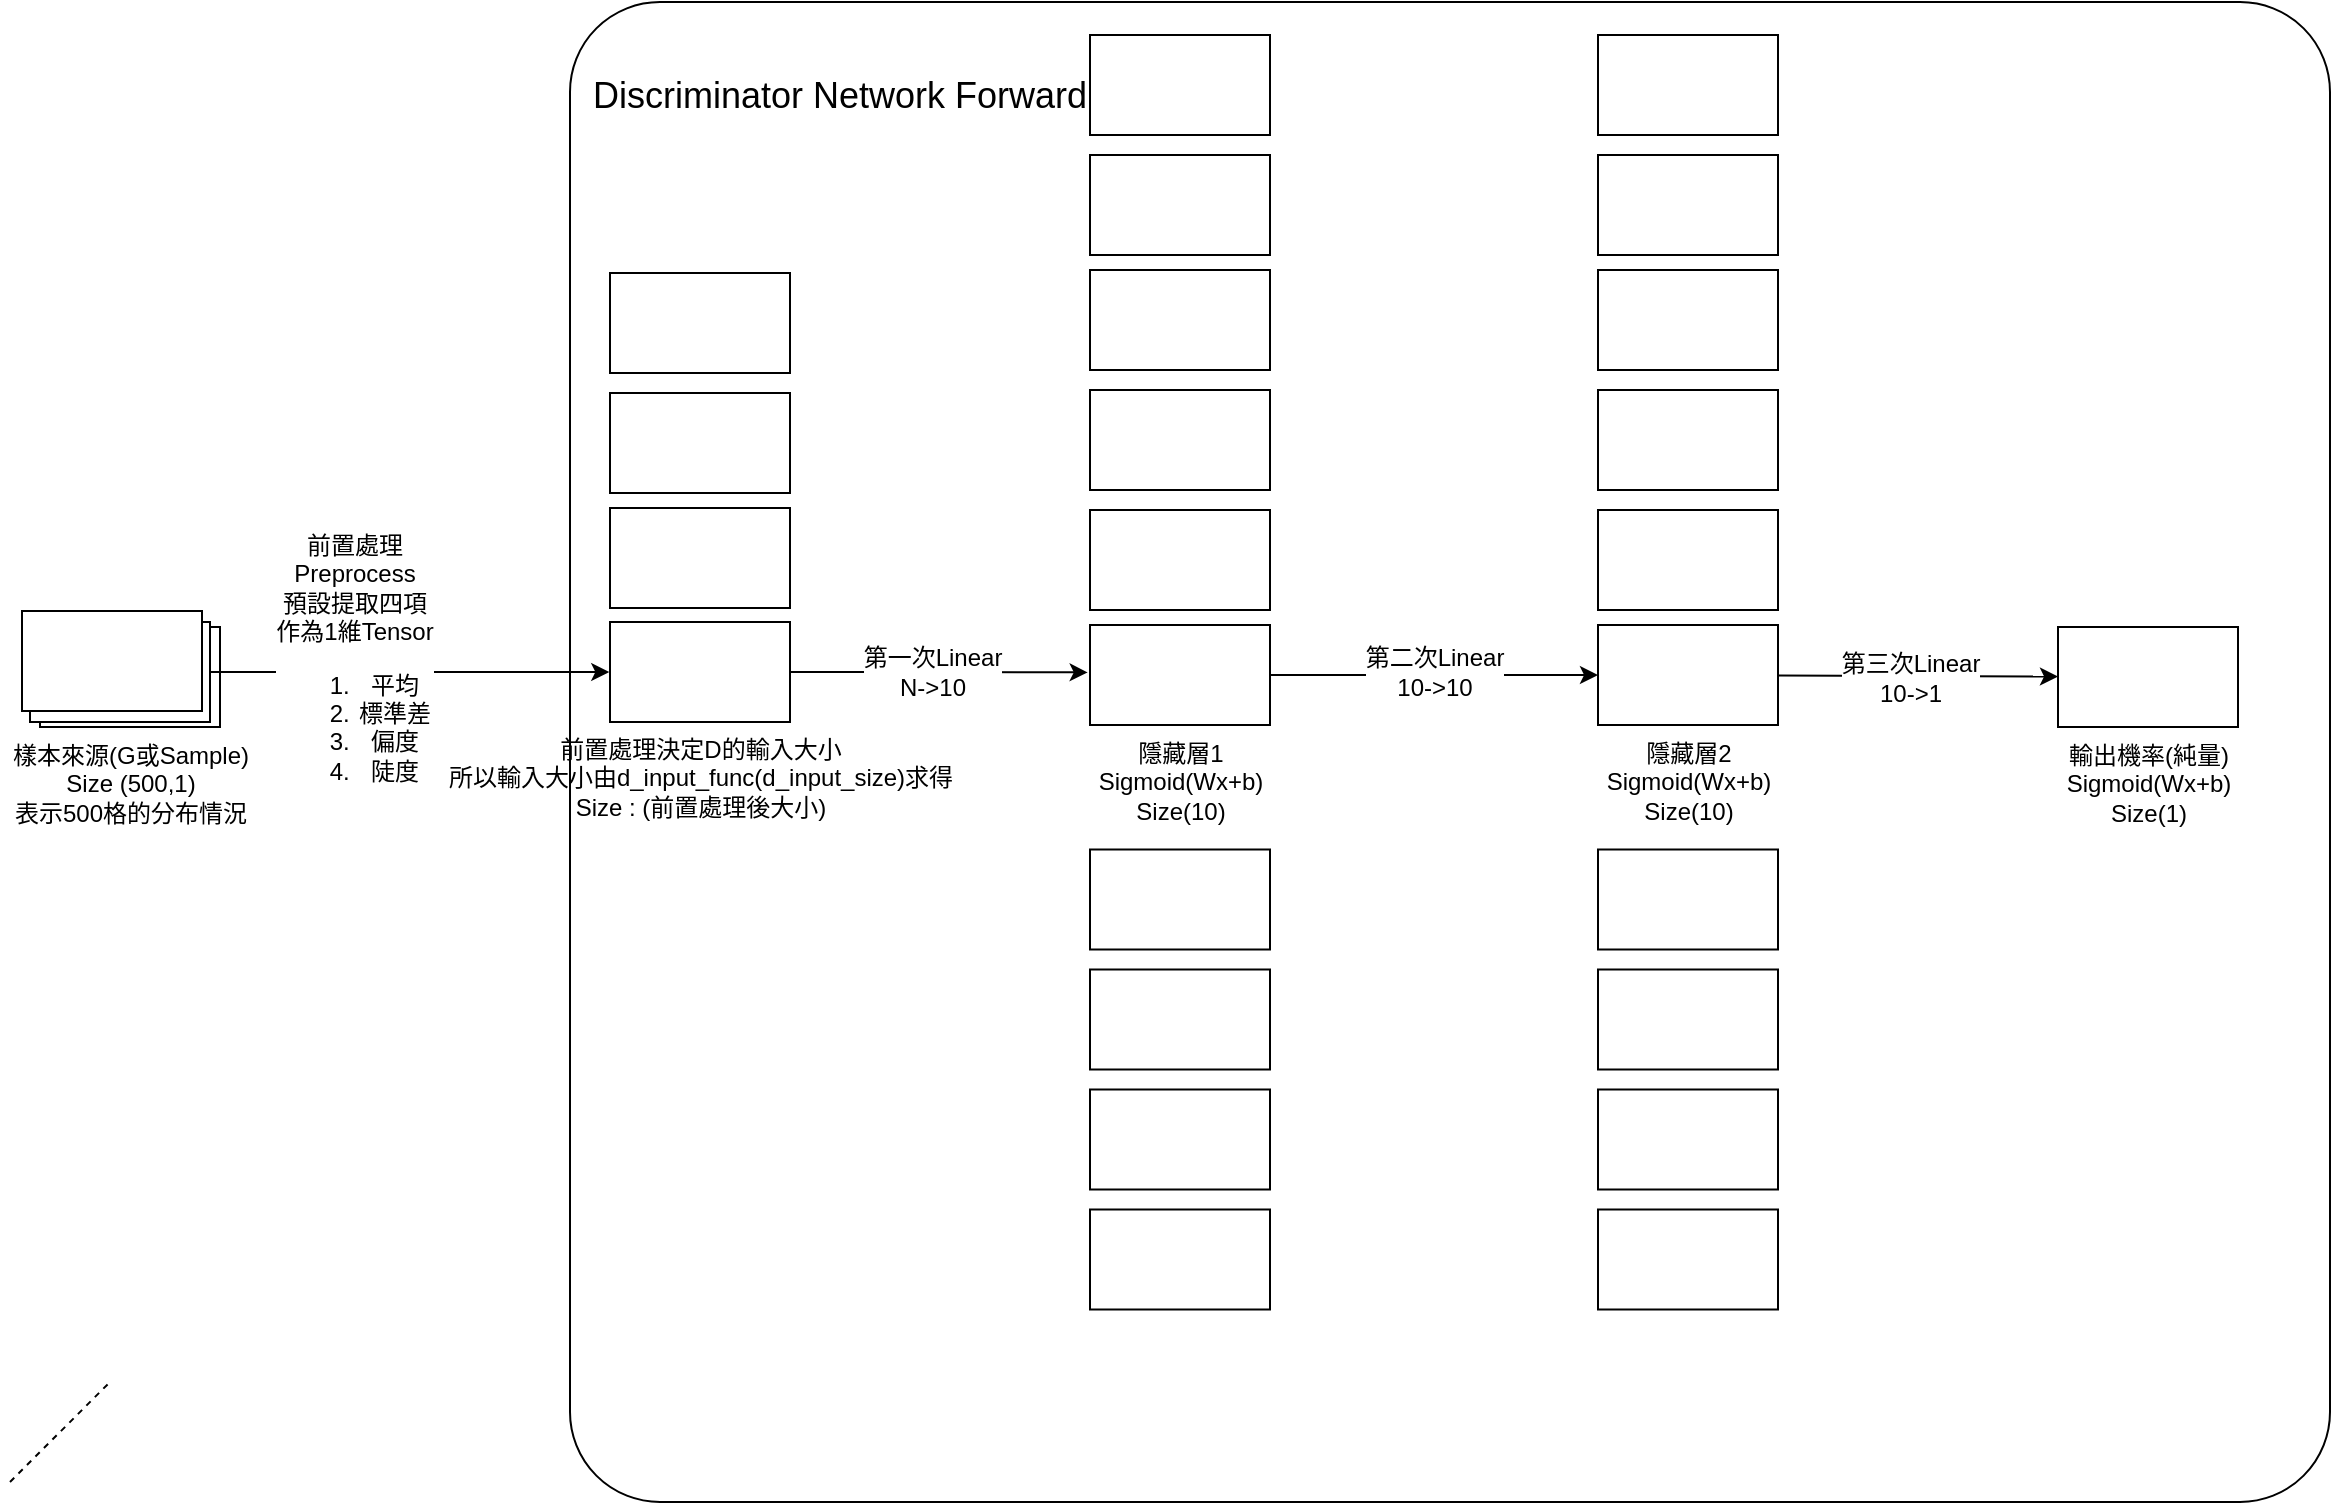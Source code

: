 <mxfile version="10.5.7" type="device"><diagram id="AyHLw-wkUt4Cw2ix4tzo" name="第1頁"><mxGraphModel dx="996" dy="595" grid="1" gridSize="10" guides="1" tooltips="1" connect="1" arrows="1" fold="1" page="1" pageScale="1" pageWidth="827" pageHeight="1169" math="0" shadow="0"><root><mxCell id="0"/><mxCell id="1" parent="0"/><mxCell id="OLdCIbLutJof03nsLAHE-3" value="" style="rounded=1;whiteSpace=wrap;html=1;arcSize=6;" parent="1" vertex="1"><mxGeometry x="350" y="10" width="880" height="750" as="geometry"/></mxCell><mxCell id="RT3tJE9g-dbqu46X9-7l-18" value="" style="group" parent="1" vertex="1" connectable="0"><mxGeometry x="65" y="195" width="120" height="80" as="geometry"/></mxCell><mxCell id="RT3tJE9g-dbqu46X9-7l-50" value="樣本來源(G或Sample)&lt;br&gt;Size (500,1)&lt;br&gt;表示500格的分布情況&lt;br&gt;" style="verticalLabelPosition=bottom;verticalAlign=top;html=1;shape=mxgraph.basic.rect;fillColor=#ffffff;fillColor2=none;strokeColor=#000000;strokeWidth=1;size=20;indent=5;" parent="1" vertex="1"><mxGeometry x="85" y="322.5" width="90" height="50" as="geometry"/></mxCell><mxCell id="RT3tJE9g-dbqu46X9-7l-91" style="edgeStyle=orthogonalEdgeStyle;rounded=0;orthogonalLoop=1;jettySize=auto;html=1;entryX=-0.013;entryY=0.474;entryDx=0;entryDy=0;entryPerimeter=0;" parent="1" source="RT3tJE9g-dbqu46X9-7l-62" target="RT3tJE9g-dbqu46X9-7l-70" edge="1"><mxGeometry relative="1" as="geometry"/></mxCell><mxCell id="OLdCIbLutJof03nsLAHE-4" value="第一次Linear&lt;br&gt;N-&amp;gt;10&lt;br&gt;" style="text;html=1;resizable=0;points=[];align=center;verticalAlign=middle;labelBackgroundColor=#ffffff;" parent="RT3tJE9g-dbqu46X9-7l-91" vertex="1" connectable="0"><mxGeometry x="-0.203" y="1" relative="1" as="geometry"><mxPoint x="11" y="0.5" as="offset"/></mxGeometry></mxCell><mxCell id="RT3tJE9g-dbqu46X9-7l-62" value="前置處理決定D的輸入大小&lt;br&gt;所以輸入大小由d_input_func(d_input_size)求得&lt;br&gt;Size : (前置處理後大小)" style="verticalLabelPosition=bottom;verticalAlign=top;html=1;shape=mxgraph.basic.rect;fillColor=#ffffff;fillColor2=none;strokeColor=#000000;strokeWidth=1;size=20;indent=5;" parent="1" vertex="1"><mxGeometry x="370" y="320" width="90" height="50" as="geometry"/></mxCell><mxCell id="RT3tJE9g-dbqu46X9-7l-65" value="" style="verticalLabelPosition=bottom;verticalAlign=top;html=1;shape=mxgraph.basic.rect;fillColor=#ffffff;fillColor2=none;strokeColor=#000000;strokeWidth=1;size=20;indent=5;" parent="1" vertex="1"><mxGeometry x="370" y="145.5" width="90" height="50" as="geometry"/></mxCell><mxCell id="RT3tJE9g-dbqu46X9-7l-66" value="" style="verticalLabelPosition=bottom;verticalAlign=top;html=1;shape=mxgraph.basic.rect;fillColor=#ffffff;fillColor2=none;strokeColor=#000000;strokeWidth=1;size=20;indent=5;" parent="1" vertex="1"><mxGeometry x="370" y="205.5" width="90" height="50" as="geometry"/></mxCell><mxCell id="RT3tJE9g-dbqu46X9-7l-67" value="" style="verticalLabelPosition=bottom;verticalAlign=top;html=1;shape=mxgraph.basic.rect;fillColor=#ffffff;fillColor2=none;strokeColor=#000000;strokeWidth=1;size=20;indent=5;" parent="1" vertex="1"><mxGeometry x="370" y="263" width="90" height="50" as="geometry"/></mxCell><mxCell id="RT3tJE9g-dbqu46X9-7l-68" value="" style="verticalLabelPosition=bottom;verticalAlign=top;html=1;shape=mxgraph.basic.rect;fillColor=#ffffff;fillColor2=none;strokeColor=#000000;strokeWidth=1;size=20;indent=5;" parent="1" vertex="1"><mxGeometry x="610" y="204" width="90" height="50" as="geometry"/></mxCell><mxCell id="RT3tJE9g-dbqu46X9-7l-69" value="" style="verticalLabelPosition=bottom;verticalAlign=top;html=1;shape=mxgraph.basic.rect;fillColor=#ffffff;fillColor2=none;strokeColor=#000000;strokeWidth=1;size=20;indent=5;" parent="1" vertex="1"><mxGeometry x="610" y="264" width="90" height="50" as="geometry"/></mxCell><mxCell id="RT3tJE9g-dbqu46X9-7l-92" style="edgeStyle=orthogonalEdgeStyle;rounded=0;orthogonalLoop=1;jettySize=auto;html=1;" parent="1" source="RT3tJE9g-dbqu46X9-7l-70" target="RT3tJE9g-dbqu46X9-7l-82" edge="1"><mxGeometry relative="1" as="geometry"/></mxCell><mxCell id="OLdCIbLutJof03nsLAHE-5" value="第二次Linear&lt;br&gt;10-&amp;gt;10&lt;br&gt;" style="text;html=1;resizable=0;points=[];align=center;verticalAlign=middle;labelBackgroundColor=#ffffff;" parent="RT3tJE9g-dbqu46X9-7l-92" vertex="1" connectable="0"><mxGeometry x="-0.317" y="1" relative="1" as="geometry"><mxPoint x="26" y="-0.5" as="offset"/></mxGeometry></mxCell><mxCell id="RT3tJE9g-dbqu46X9-7l-70" value="隱藏層1&lt;br&gt;Sigmoid(Wx+b)&lt;br&gt;Size(10)&lt;br&gt;" style="verticalLabelPosition=bottom;verticalAlign=top;html=1;shape=mxgraph.basic.rect;fillColor=#ffffff;fillColor2=none;strokeColor=#000000;strokeWidth=1;size=20;indent=5;" parent="1" vertex="1"><mxGeometry x="610" y="321.5" width="90" height="50" as="geometry"/></mxCell><mxCell id="RT3tJE9g-dbqu46X9-7l-71" value="" style="verticalLabelPosition=bottom;verticalAlign=top;html=1;shape=mxgraph.basic.rect;fillColor=#ffffff;fillColor2=none;strokeColor=#000000;strokeWidth=1;size=20;indent=5;" parent="1" vertex="1"><mxGeometry x="610" y="26.5" width="90" height="50" as="geometry"/></mxCell><mxCell id="RT3tJE9g-dbqu46X9-7l-72" value="" style="verticalLabelPosition=bottom;verticalAlign=top;html=1;shape=mxgraph.basic.rect;fillColor=#ffffff;fillColor2=none;strokeColor=#000000;strokeWidth=1;size=20;indent=5;" parent="1" vertex="1"><mxGeometry x="610" y="86.5" width="90" height="50" as="geometry"/></mxCell><mxCell id="RT3tJE9g-dbqu46X9-7l-73" value="" style="verticalLabelPosition=bottom;verticalAlign=top;html=1;shape=mxgraph.basic.rect;fillColor=#ffffff;fillColor2=none;strokeColor=#000000;strokeWidth=1;size=20;indent=5;" parent="1" vertex="1"><mxGeometry x="610" y="144" width="90" height="50" as="geometry"/></mxCell><mxCell id="RT3tJE9g-dbqu46X9-7l-74" value="" style="verticalLabelPosition=bottom;verticalAlign=top;html=1;shape=mxgraph.basic.rect;fillColor=#ffffff;fillColor2=none;strokeColor=#000000;strokeWidth=1;size=20;indent=5;" parent="1" vertex="1"><mxGeometry x="610" y="433.8" width="90" height="50" as="geometry"/></mxCell><mxCell id="RT3tJE9g-dbqu46X9-7l-75" value="" style="verticalLabelPosition=bottom;verticalAlign=top;html=1;shape=mxgraph.basic.rect;fillColor=#ffffff;fillColor2=none;strokeColor=#000000;strokeWidth=1;size=20;indent=5;" parent="1" vertex="1"><mxGeometry x="610" y="493.8" width="90" height="50" as="geometry"/></mxCell><mxCell id="RT3tJE9g-dbqu46X9-7l-76" value="" style="verticalLabelPosition=bottom;verticalAlign=top;html=1;shape=mxgraph.basic.rect;fillColor=#ffffff;fillColor2=none;strokeColor=#000000;strokeWidth=1;size=20;indent=5;" parent="1" vertex="1"><mxGeometry x="610" y="553.8" width="90" height="50" as="geometry"/></mxCell><mxCell id="RT3tJE9g-dbqu46X9-7l-77" value="" style="verticalLabelPosition=bottom;verticalAlign=top;html=1;shape=mxgraph.basic.rect;fillColor=#ffffff;fillColor2=none;strokeColor=#000000;strokeWidth=1;size=20;indent=5;" parent="1" vertex="1"><mxGeometry x="610" y="613.8" width="90" height="50" as="geometry"/></mxCell><mxCell id="RT3tJE9g-dbqu46X9-7l-80" value="" style="verticalLabelPosition=bottom;verticalAlign=top;html=1;shape=mxgraph.basic.rect;fillColor=#ffffff;fillColor2=none;strokeColor=#000000;strokeWidth=1;size=20;indent=5;" parent="1" vertex="1"><mxGeometry x="864" y="204" width="90" height="50" as="geometry"/></mxCell><mxCell id="RT3tJE9g-dbqu46X9-7l-81" value="" style="verticalLabelPosition=bottom;verticalAlign=top;html=1;shape=mxgraph.basic.rect;fillColor=#ffffff;fillColor2=none;strokeColor=#000000;strokeWidth=1;size=20;indent=5;" parent="1" vertex="1"><mxGeometry x="864" y="264" width="90" height="50" as="geometry"/></mxCell><mxCell id="RT3tJE9g-dbqu46X9-7l-108" style="rounded=0;orthogonalLoop=1;jettySize=auto;html=1;" parent="1" source="RT3tJE9g-dbqu46X9-7l-82" target="RT3tJE9g-dbqu46X9-7l-94" edge="1"><mxGeometry relative="1" as="geometry"/></mxCell><mxCell id="OLdCIbLutJof03nsLAHE-6" value="第三次Linear&lt;br&gt;10-&amp;gt;1&lt;br&gt;" style="text;html=1;resizable=0;points=[];align=center;verticalAlign=middle;labelBackgroundColor=#ffffff;" parent="RT3tJE9g-dbqu46X9-7l-108" vertex="1" connectable="0"><mxGeometry x="-0.324" y="-2" relative="1" as="geometry"><mxPoint x="18.5" y="-1.5" as="offset"/></mxGeometry></mxCell><mxCell id="RT3tJE9g-dbqu46X9-7l-82" value="隱藏層2&lt;br&gt;Sigmoid(Wx+b)&lt;br&gt;Size(10)&lt;br&gt;" style="verticalLabelPosition=bottom;verticalAlign=top;html=1;shape=mxgraph.basic.rect;fillColor=#ffffff;fillColor2=none;strokeColor=#000000;strokeWidth=1;size=20;indent=5;" parent="1" vertex="1"><mxGeometry x="864" y="321.5" width="90" height="50" as="geometry"/></mxCell><mxCell id="RT3tJE9g-dbqu46X9-7l-83" value="" style="verticalLabelPosition=bottom;verticalAlign=top;html=1;shape=mxgraph.basic.rect;fillColor=#ffffff;fillColor2=none;strokeColor=#000000;strokeWidth=1;size=20;indent=5;" parent="1" vertex="1"><mxGeometry x="864" y="26.5" width="90" height="50" as="geometry"/></mxCell><mxCell id="RT3tJE9g-dbqu46X9-7l-84" value="" style="verticalLabelPosition=bottom;verticalAlign=top;html=1;shape=mxgraph.basic.rect;fillColor=#ffffff;fillColor2=none;strokeColor=#000000;strokeWidth=1;size=20;indent=5;" parent="1" vertex="1"><mxGeometry x="864" y="86.5" width="90" height="50" as="geometry"/></mxCell><mxCell id="RT3tJE9g-dbqu46X9-7l-85" value="" style="verticalLabelPosition=bottom;verticalAlign=top;html=1;shape=mxgraph.basic.rect;fillColor=#ffffff;fillColor2=none;strokeColor=#000000;strokeWidth=1;size=20;indent=5;" parent="1" vertex="1"><mxGeometry x="864" y="144" width="90" height="50" as="geometry"/></mxCell><mxCell id="RT3tJE9g-dbqu46X9-7l-86" value="" style="verticalLabelPosition=bottom;verticalAlign=top;html=1;shape=mxgraph.basic.rect;fillColor=#ffffff;fillColor2=none;strokeColor=#000000;strokeWidth=1;size=20;indent=5;" parent="1" vertex="1"><mxGeometry x="864" y="433.8" width="90" height="50" as="geometry"/></mxCell><mxCell id="RT3tJE9g-dbqu46X9-7l-87" value="" style="verticalLabelPosition=bottom;verticalAlign=top;html=1;shape=mxgraph.basic.rect;fillColor=#ffffff;fillColor2=none;strokeColor=#000000;strokeWidth=1;size=20;indent=5;" parent="1" vertex="1"><mxGeometry x="864" y="493.8" width="90" height="50" as="geometry"/></mxCell><mxCell id="RT3tJE9g-dbqu46X9-7l-88" value="" style="verticalLabelPosition=bottom;verticalAlign=top;html=1;shape=mxgraph.basic.rect;fillColor=#ffffff;fillColor2=none;strokeColor=#000000;strokeWidth=1;size=20;indent=5;" parent="1" vertex="1"><mxGeometry x="864" y="553.8" width="90" height="50" as="geometry"/></mxCell><mxCell id="RT3tJE9g-dbqu46X9-7l-89" value="" style="verticalLabelPosition=bottom;verticalAlign=top;html=1;shape=mxgraph.basic.rect;fillColor=#ffffff;fillColor2=none;strokeColor=#000000;strokeWidth=1;size=20;indent=5;" parent="1" vertex="1"><mxGeometry x="864" y="613.8" width="90" height="50" as="geometry"/></mxCell><mxCell id="RT3tJE9g-dbqu46X9-7l-94" value="輸出機率(純量)&lt;br&gt;Sigmoid(Wx+b)&lt;br&gt;Size(1)&lt;br&gt;" style="verticalLabelPosition=bottom;verticalAlign=top;html=1;shape=mxgraph.basic.rect;fillColor=#ffffff;fillColor2=none;strokeColor=#000000;strokeWidth=1;size=20;indent=5;" parent="1" vertex="1"><mxGeometry x="1094" y="322.5" width="90" height="50" as="geometry"/></mxCell><mxCell id="RT3tJE9g-dbqu46X9-7l-103" style="edgeStyle=orthogonalEdgeStyle;rounded=0;orthogonalLoop=1;jettySize=auto;html=1;entryX=-0.004;entryY=0.5;entryDx=0;entryDy=0;entryPerimeter=0;" parent="1" source="RT3tJE9g-dbqu46X9-7l-99" target="RT3tJE9g-dbqu46X9-7l-62" edge="1"><mxGeometry relative="1" as="geometry"/></mxCell><mxCell id="RT3tJE9g-dbqu46X9-7l-105" value="&lt;span&gt;前置處理&lt;/span&gt;&lt;br&gt;&lt;span&gt;Preprocess&lt;/span&gt;&lt;br&gt;&lt;span&gt;預設提取四項&lt;/span&gt;&lt;br&gt;&lt;span&gt;作為1維Tensor&lt;/span&gt;&lt;br&gt;&lt;ol&gt;&lt;li&gt;平均&lt;/li&gt;&lt;li&gt;標準差&lt;/li&gt;&lt;li&gt;偏度&lt;/li&gt;&lt;li&gt;陡度&lt;/li&gt;&lt;/ol&gt;" style="text;html=1;resizable=0;points=[];align=center;verticalAlign=middle;labelBackgroundColor=#ffffff;" parent="RT3tJE9g-dbqu46X9-7l-103" vertex="1" connectable="0"><mxGeometry x="0.008" y="29" relative="1" as="geometry"><mxPoint x="-29" y="28" as="offset"/></mxGeometry></mxCell><mxCell id="RT3tJE9g-dbqu46X9-7l-99" value="" style="verticalLabelPosition=bottom;verticalAlign=top;html=1;shape=mxgraph.basic.rect;fillColor=#ffffff;fillColor2=none;strokeColor=#000000;strokeWidth=1;size=20;indent=5;" parent="1" vertex="1"><mxGeometry x="80" y="320" width="90" height="50" as="geometry"/></mxCell><mxCell id="OLdCIbLutJof03nsLAHE-1" value="&lt;font style=&quot;font-size: 18px&quot;&gt;Discriminator Network Forward&lt;/font&gt;" style="text;html=1;strokeColor=none;fillColor=none;align=center;verticalAlign=middle;whiteSpace=wrap;rounded=0;" parent="1" vertex="1"><mxGeometry x="350" y="26.5" width="270" height="60" as="geometry"/></mxCell><mxCell id="OLdCIbLutJof03nsLAHE-2" value="" style="endArrow=none;dashed=1;html=1;" parent="1" edge="1"><mxGeometry width="50" height="50" relative="1" as="geometry"><mxPoint x="70" y="750" as="sourcePoint"/><mxPoint x="120" y="700" as="targetPoint"/></mxGeometry></mxCell><mxCell id="luXfPU15KOwNh5WsYo-N-2" value="" style="verticalLabelPosition=bottom;verticalAlign=top;html=1;shape=mxgraph.basic.rect;fillColor=#ffffff;fillColor2=none;strokeColor=#000000;strokeWidth=1;size=20;indent=5;" vertex="1" parent="1"><mxGeometry x="76" y="314.5" width="90" height="50" as="geometry"/></mxCell></root></mxGraphModel></diagram></mxfile>